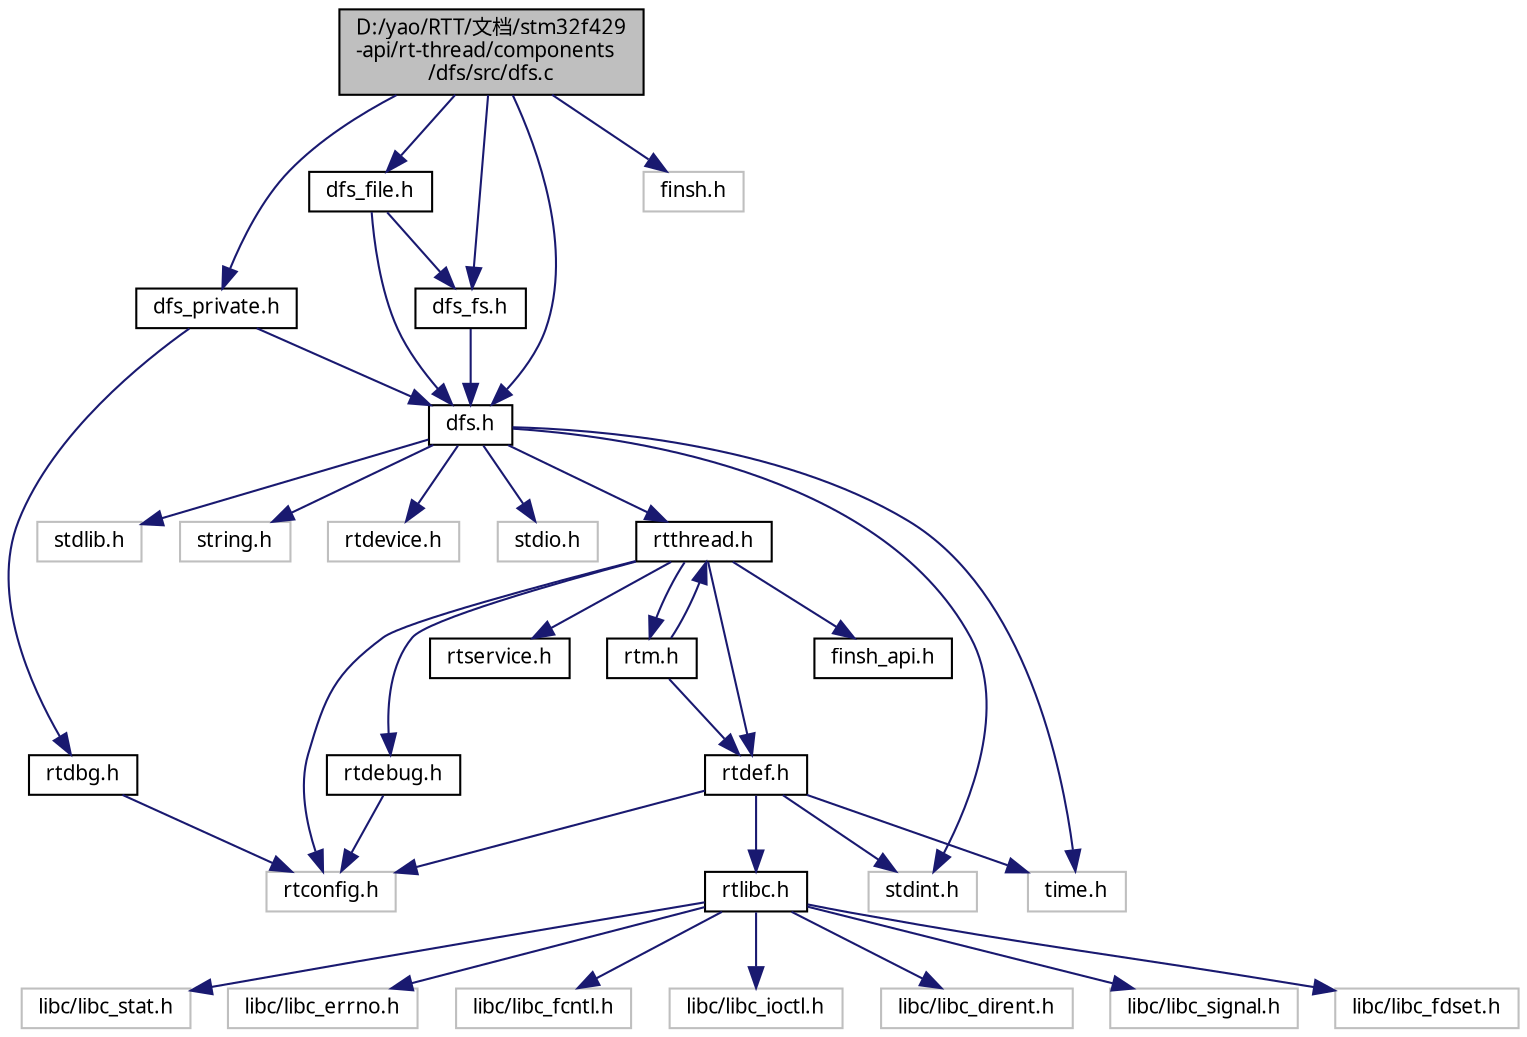 digraph "D:/yao/RTT/文档/stm32f429-api/rt-thread/components/dfs/src/dfs.c"
{
  edge [fontname="FreeSans.ttf",fontsize="10",labelfontname="FreeSans.ttf",labelfontsize="10"];
  node [fontname="FreeSans.ttf",fontsize="10",shape=record];
  Node1 [label="D:/yao/RTT/文档/stm32f429\l-api/rt-thread/components\l/dfs/src/dfs.c",height=0.2,width=0.4,color="black", fillcolor="grey75", style="filled", fontcolor="black"];
  Node1 -> Node2 [color="midnightblue",fontsize="10",style="solid",fontname="FreeSans.ttf"];
  Node2 [label="dfs.h",height=0.2,width=0.4,color="black", fillcolor="white", style="filled",URL="$dfs_8h.html"];
  Node2 -> Node3 [color="midnightblue",fontsize="10",style="solid",fontname="FreeSans.ttf"];
  Node3 [label="stdio.h",height=0.2,width=0.4,color="grey75", fillcolor="white", style="filled"];
  Node2 -> Node4 [color="midnightblue",fontsize="10",style="solid",fontname="FreeSans.ttf"];
  Node4 [label="stdint.h",height=0.2,width=0.4,color="grey75", fillcolor="white", style="filled"];
  Node2 -> Node5 [color="midnightblue",fontsize="10",style="solid",fontname="FreeSans.ttf"];
  Node5 [label="stdlib.h",height=0.2,width=0.4,color="grey75", fillcolor="white", style="filled"];
  Node2 -> Node6 [color="midnightblue",fontsize="10",style="solid",fontname="FreeSans.ttf"];
  Node6 [label="string.h",height=0.2,width=0.4,color="grey75", fillcolor="white", style="filled"];
  Node2 -> Node7 [color="midnightblue",fontsize="10",style="solid",fontname="FreeSans.ttf"];
  Node7 [label="time.h",height=0.2,width=0.4,color="grey75", fillcolor="white", style="filled"];
  Node2 -> Node8 [color="midnightblue",fontsize="10",style="solid",fontname="FreeSans.ttf"];
  Node8 [label="rtthread.h",height=0.2,width=0.4,color="black", fillcolor="white", style="filled",URL="$rtthread_8h.html"];
  Node8 -> Node9 [color="midnightblue",fontsize="10",style="solid",fontname="FreeSans.ttf"];
  Node9 [label="rtconfig.h",height=0.2,width=0.4,color="grey75", fillcolor="white", style="filled"];
  Node8 -> Node10 [color="midnightblue",fontsize="10",style="solid",fontname="FreeSans.ttf"];
  Node10 [label="rtdebug.h",height=0.2,width=0.4,color="black", fillcolor="white", style="filled",URL="$rtdebug_8h.html"];
  Node10 -> Node9 [color="midnightblue",fontsize="10",style="solid",fontname="FreeSans.ttf"];
  Node8 -> Node11 [color="midnightblue",fontsize="10",style="solid",fontname="FreeSans.ttf"];
  Node11 [label="rtdef.h",height=0.2,width=0.4,color="black", fillcolor="white", style="filled",URL="$rtdef_8h.html"];
  Node11 -> Node9 [color="midnightblue",fontsize="10",style="solid",fontname="FreeSans.ttf"];
  Node11 -> Node12 [color="midnightblue",fontsize="10",style="solid",fontname="FreeSans.ttf"];
  Node12 [label="rtlibc.h",height=0.2,width=0.4,color="black", fillcolor="white", style="filled",URL="$rtlibc_8h.html"];
  Node12 -> Node13 [color="midnightblue",fontsize="10",style="solid",fontname="FreeSans.ttf"];
  Node13 [label="libc/libc_stat.h",height=0.2,width=0.4,color="grey75", fillcolor="white", style="filled"];
  Node12 -> Node14 [color="midnightblue",fontsize="10",style="solid",fontname="FreeSans.ttf"];
  Node14 [label="libc/libc_errno.h",height=0.2,width=0.4,color="grey75", fillcolor="white", style="filled"];
  Node12 -> Node15 [color="midnightblue",fontsize="10",style="solid",fontname="FreeSans.ttf"];
  Node15 [label="libc/libc_fcntl.h",height=0.2,width=0.4,color="grey75", fillcolor="white", style="filled"];
  Node12 -> Node16 [color="midnightblue",fontsize="10",style="solid",fontname="FreeSans.ttf"];
  Node16 [label="libc/libc_ioctl.h",height=0.2,width=0.4,color="grey75", fillcolor="white", style="filled"];
  Node12 -> Node17 [color="midnightblue",fontsize="10",style="solid",fontname="FreeSans.ttf"];
  Node17 [label="libc/libc_dirent.h",height=0.2,width=0.4,color="grey75", fillcolor="white", style="filled"];
  Node12 -> Node18 [color="midnightblue",fontsize="10",style="solid",fontname="FreeSans.ttf"];
  Node18 [label="libc/libc_signal.h",height=0.2,width=0.4,color="grey75", fillcolor="white", style="filled"];
  Node12 -> Node19 [color="midnightblue",fontsize="10",style="solid",fontname="FreeSans.ttf"];
  Node19 [label="libc/libc_fdset.h",height=0.2,width=0.4,color="grey75", fillcolor="white", style="filled"];
  Node11 -> Node4 [color="midnightblue",fontsize="10",style="solid",fontname="FreeSans.ttf"];
  Node11 -> Node7 [color="midnightblue",fontsize="10",style="solid",fontname="FreeSans.ttf"];
  Node8 -> Node20 [color="midnightblue",fontsize="10",style="solid",fontname="FreeSans.ttf"];
  Node20 [label="rtservice.h",height=0.2,width=0.4,color="black", fillcolor="white", style="filled",URL="$rtservice_8h.html"];
  Node8 -> Node21 [color="midnightblue",fontsize="10",style="solid",fontname="FreeSans.ttf"];
  Node21 [label="rtm.h",height=0.2,width=0.4,color="black", fillcolor="white", style="filled",URL="$rtm_8h.html"];
  Node21 -> Node11 [color="midnightblue",fontsize="10",style="solid",fontname="FreeSans.ttf"];
  Node21 -> Node8 [color="midnightblue",fontsize="10",style="solid",fontname="FreeSans.ttf"];
  Node8 -> Node22 [color="midnightblue",fontsize="10",style="solid",fontname="FreeSans.ttf"];
  Node22 [label="finsh_api.h",height=0.2,width=0.4,color="black", fillcolor="white", style="filled",URL="$finsh__api_8h.html"];
  Node2 -> Node23 [color="midnightblue",fontsize="10",style="solid",fontname="FreeSans.ttf"];
  Node23 [label="rtdevice.h",height=0.2,width=0.4,color="grey75", fillcolor="white", style="filled"];
  Node1 -> Node24 [color="midnightblue",fontsize="10",style="solid",fontname="FreeSans.ttf"];
  Node24 [label="dfs_fs.h",height=0.2,width=0.4,color="black", fillcolor="white", style="filled",URL="$dfs__fs_8h.html"];
  Node24 -> Node2 [color="midnightblue",fontsize="10",style="solid",fontname="FreeSans.ttf"];
  Node1 -> Node25 [color="midnightblue",fontsize="10",style="solid",fontname="FreeSans.ttf"];
  Node25 [label="dfs_file.h",height=0.2,width=0.4,color="black", fillcolor="white", style="filled",URL="$dfs__file_8h.html"];
  Node25 -> Node2 [color="midnightblue",fontsize="10",style="solid",fontname="FreeSans.ttf"];
  Node25 -> Node24 [color="midnightblue",fontsize="10",style="solid",fontname="FreeSans.ttf"];
  Node1 -> Node26 [color="midnightblue",fontsize="10",style="solid",fontname="FreeSans.ttf"];
  Node26 [label="dfs_private.h",height=0.2,width=0.4,color="black", fillcolor="white", style="filled",URL="$dfs__private_8h.html"];
  Node26 -> Node2 [color="midnightblue",fontsize="10",style="solid",fontname="FreeSans.ttf"];
  Node26 -> Node27 [color="midnightblue",fontsize="10",style="solid",fontname="FreeSans.ttf"];
  Node27 [label="rtdbg.h",height=0.2,width=0.4,color="black", fillcolor="white", style="filled",URL="$rtdbg_8h.html"];
  Node27 -> Node9 [color="midnightblue",fontsize="10",style="solid",fontname="FreeSans.ttf"];
  Node1 -> Node28 [color="midnightblue",fontsize="10",style="solid",fontname="FreeSans.ttf"];
  Node28 [label="finsh.h",height=0.2,width=0.4,color="grey75", fillcolor="white", style="filled"];
}
